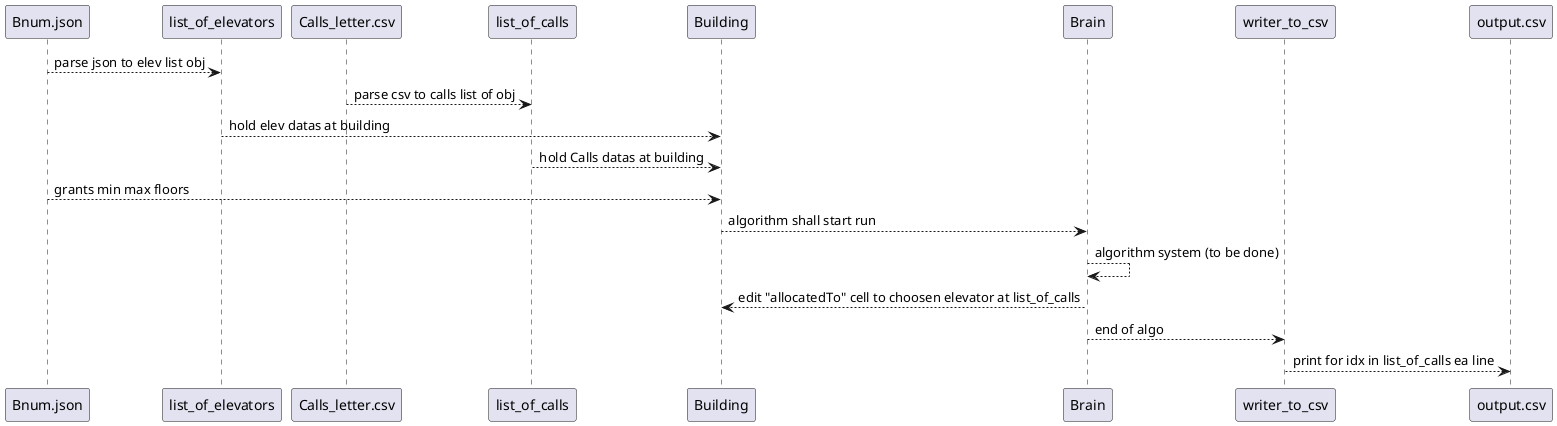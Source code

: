 @startuml
'https://plantuml.com/sequence-diagram


'json file input - building && elevator data
'Bnum.json
'csv file input - call for elevator data
'Calls_letter.csv

'elev list Sorted via ID number!
Bnum.json --> list_of_elevators: parse json to elev list obj

'Calls list Sorted via start time of task!!!
Calls_letter.csv --> list_of_calls: parse csv to calls list of obj

'construct the whole environment!
list_of_elevators --> Building : hold elev datas at building
list_of_calls --> Building : hold Calls datas at building
Bnum.json --> Building : grants min max floors

'the brain take his data from Building and only his
Building --> Brain : algorithm shall start run

Brain --> Brain : algorithm system (to be done)

Brain --> Building : edit "allocatedTo" cell to choosen elevator at list_of_calls

Brain --> writer_to_csv : end of algo

writer_to_csv --> output.csv : print for idx in list_of_calls ea line

@enduml